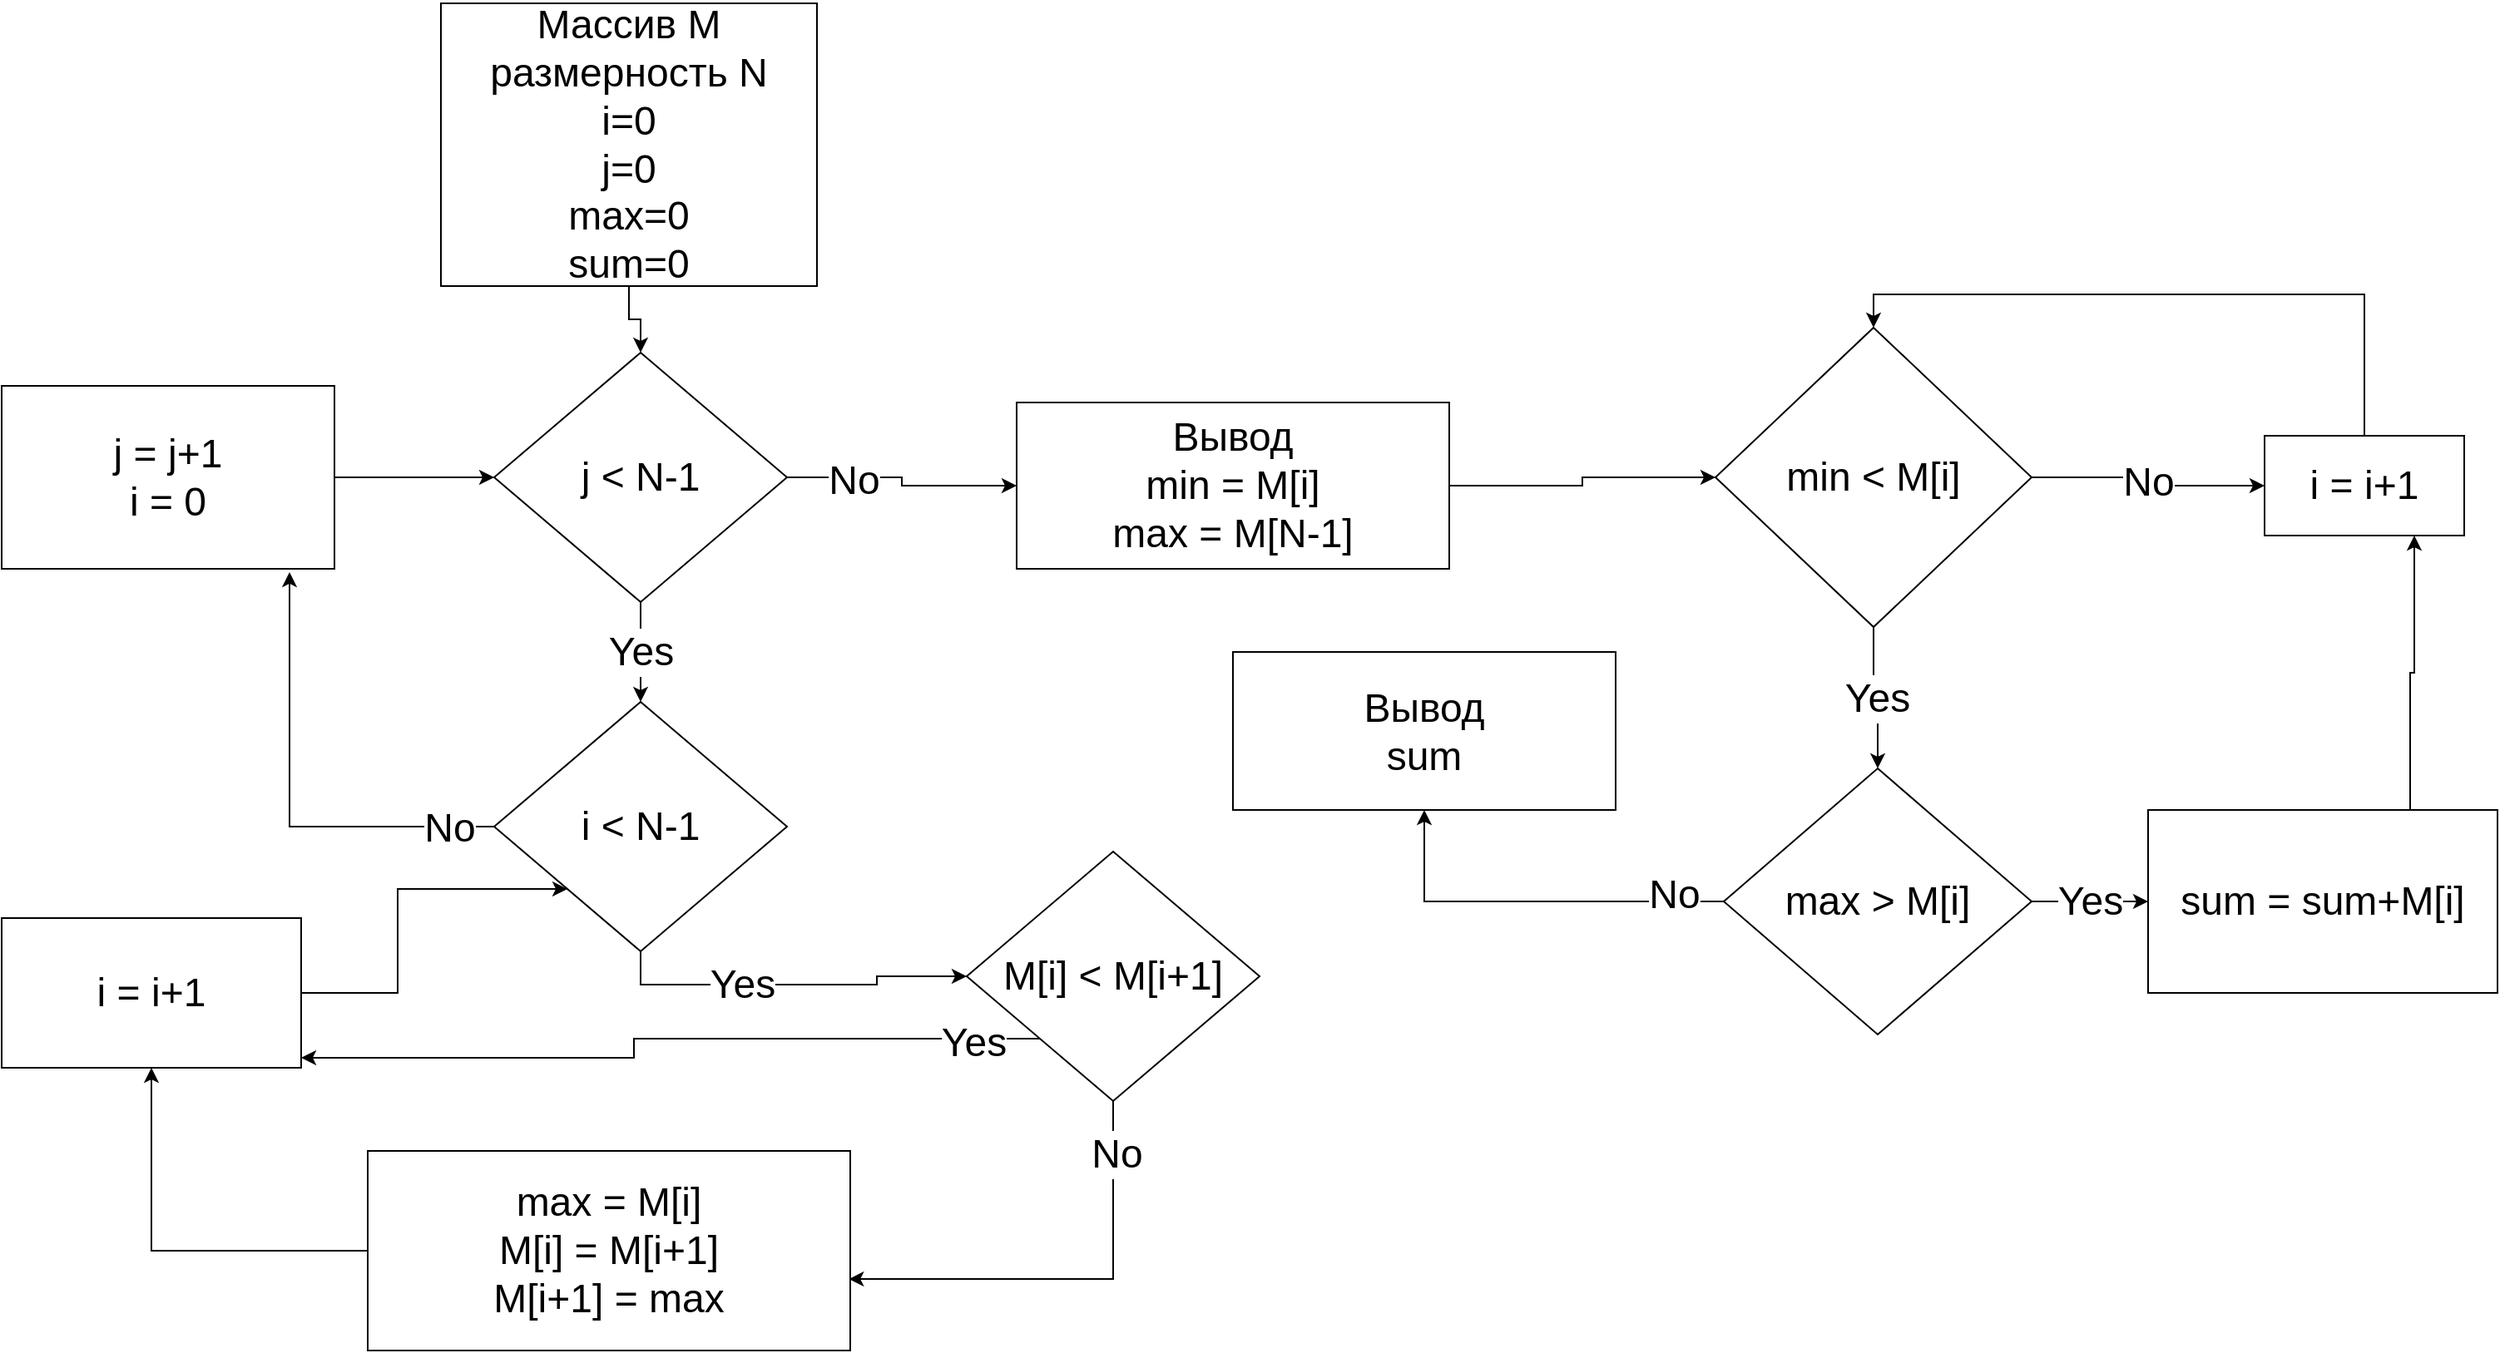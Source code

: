 <mxfile version="20.2.3" type="github">
  <diagram id="5XxlfzZEDkhZM1xjkT80" name="Страница 1">
    <mxGraphModel dx="868" dy="493" grid="1" gridSize="10" guides="1" tooltips="1" connect="1" arrows="1" fold="1" page="1" pageScale="1" pageWidth="827" pageHeight="1169" math="0" shadow="0">
      <root>
        <mxCell id="0" />
        <mxCell id="1" parent="0" />
        <mxCell id="x8kU4ACUzrW3GHUNXtIi-12" style="edgeStyle=orthogonalEdgeStyle;rounded=0;orthogonalLoop=1;jettySize=auto;html=1;exitX=0.5;exitY=1;exitDx=0;exitDy=0;entryX=0.5;entryY=0;entryDx=0;entryDy=0;fontSize=24;" parent="1" source="x8kU4ACUzrW3GHUNXtIi-1" target="x8kU4ACUzrW3GHUNXtIi-5" edge="1">
          <mxGeometry relative="1" as="geometry" />
        </mxCell>
        <mxCell id="x8kU4ACUzrW3GHUNXtIi-1" value="&lt;font style=&quot;font-size: 24px;&quot;&gt;Массив M&lt;br&gt;размерность N&lt;br&gt;i=0&lt;br&gt;j=0&lt;br&gt;max=0&lt;br&gt;sum=0&lt;br&gt;&lt;/font&gt;" style="rounded=0;whiteSpace=wrap;html=1;" parent="1" vertex="1">
          <mxGeometry x="294" y="60" width="226" height="170" as="geometry" />
        </mxCell>
        <mxCell id="x8kU4ACUzrW3GHUNXtIi-13" style="edgeStyle=orthogonalEdgeStyle;rounded=0;orthogonalLoop=1;jettySize=auto;html=1;exitX=1;exitY=0.5;exitDx=0;exitDy=0;fontSize=24;" parent="1" source="x8kU4ACUzrW3GHUNXtIi-5" target="x8kU4ACUzrW3GHUNXtIi-6" edge="1">
          <mxGeometry relative="1" as="geometry" />
        </mxCell>
        <mxCell id="x8kU4ACUzrW3GHUNXtIi-16" value="No" style="edgeLabel;html=1;align=center;verticalAlign=middle;resizable=0;points=[];fontSize=24;" parent="x8kU4ACUzrW3GHUNXtIi-13" vertex="1" connectable="0">
          <mxGeometry x="-0.443" y="-2" relative="1" as="geometry">
            <mxPoint as="offset" />
          </mxGeometry>
        </mxCell>
        <mxCell id="x8kU4ACUzrW3GHUNXtIi-14" value="Yes" style="edgeStyle=orthogonalEdgeStyle;rounded=0;orthogonalLoop=1;jettySize=auto;html=1;exitX=0.5;exitY=1;exitDx=0;exitDy=0;entryX=0.5;entryY=0;entryDx=0;entryDy=0;fontSize=24;" parent="1" source="x8kU4ACUzrW3GHUNXtIi-5" target="x8kU4ACUzrW3GHUNXtIi-7" edge="1">
          <mxGeometry relative="1" as="geometry" />
        </mxCell>
        <mxCell id="x8kU4ACUzrW3GHUNXtIi-5" value="j &amp;lt; N-1" style="rhombus;whiteSpace=wrap;html=1;fontSize=24;" parent="1" vertex="1">
          <mxGeometry x="326" y="270" width="176" height="150" as="geometry" />
        </mxCell>
        <mxCell id="WUitOtJ-QEasa9HiHYDJ-13" style="edgeStyle=orthogonalEdgeStyle;rounded=0;orthogonalLoop=1;jettySize=auto;html=1;exitX=1;exitY=0.5;exitDx=0;exitDy=0;entryX=0;entryY=0.5;entryDx=0;entryDy=0;fontSize=24;" parent="1" source="x8kU4ACUzrW3GHUNXtIi-6" target="WUitOtJ-QEasa9HiHYDJ-1" edge="1">
          <mxGeometry relative="1" as="geometry" />
        </mxCell>
        <mxCell id="x8kU4ACUzrW3GHUNXtIi-6" value="Вывод&lt;br&gt;min = M[i]&lt;br&gt;max = M[N-1]" style="rounded=0;whiteSpace=wrap;html=1;fontSize=24;" parent="1" vertex="1">
          <mxGeometry x="640" y="300" width="260" height="100" as="geometry" />
        </mxCell>
        <mxCell id="x8kU4ACUzrW3GHUNXtIi-17" style="edgeStyle=orthogonalEdgeStyle;rounded=0;orthogonalLoop=1;jettySize=auto;html=1;exitX=0.5;exitY=1;exitDx=0;exitDy=0;entryX=0;entryY=0.5;entryDx=0;entryDy=0;fontSize=24;" parent="1" source="x8kU4ACUzrW3GHUNXtIi-7" target="x8kU4ACUzrW3GHUNXtIi-8" edge="1">
          <mxGeometry relative="1" as="geometry" />
        </mxCell>
        <mxCell id="x8kU4ACUzrW3GHUNXtIi-18" value="Yes" style="edgeLabel;html=1;align=center;verticalAlign=middle;resizable=0;points=[];fontSize=24;" parent="x8kU4ACUzrW3GHUNXtIi-17" vertex="1" connectable="0">
          <mxGeometry x="-0.267" relative="1" as="geometry">
            <mxPoint as="offset" />
          </mxGeometry>
        </mxCell>
        <mxCell id="x8kU4ACUzrW3GHUNXtIi-19" style="edgeStyle=orthogonalEdgeStyle;rounded=0;orthogonalLoop=1;jettySize=auto;html=1;exitX=0;exitY=0.5;exitDx=0;exitDy=0;entryX=0.865;entryY=1.018;entryDx=0;entryDy=0;entryPerimeter=0;fontSize=24;" parent="1" source="x8kU4ACUzrW3GHUNXtIi-7" target="x8kU4ACUzrW3GHUNXtIi-11" edge="1">
          <mxGeometry relative="1" as="geometry" />
        </mxCell>
        <mxCell id="x8kU4ACUzrW3GHUNXtIi-20" value="No" style="edgeLabel;html=1;align=center;verticalAlign=middle;resizable=0;points=[];fontSize=24;" parent="x8kU4ACUzrW3GHUNXtIi-19" vertex="1" connectable="0">
          <mxGeometry x="-0.804" y="1" relative="1" as="geometry">
            <mxPoint as="offset" />
          </mxGeometry>
        </mxCell>
        <mxCell id="x8kU4ACUzrW3GHUNXtIi-7" value="i &amp;lt; N-1" style="rhombus;whiteSpace=wrap;html=1;fontSize=24;" parent="1" vertex="1">
          <mxGeometry x="326" y="480" width="176" height="150" as="geometry" />
        </mxCell>
        <mxCell id="x8kU4ACUzrW3GHUNXtIi-21" style="edgeStyle=orthogonalEdgeStyle;rounded=0;orthogonalLoop=1;jettySize=auto;html=1;exitX=0;exitY=1;exitDx=0;exitDy=0;entryX=1;entryY=0.933;entryDx=0;entryDy=0;entryPerimeter=0;fontSize=24;" parent="1" source="x8kU4ACUzrW3GHUNXtIi-8" target="x8kU4ACUzrW3GHUNXtIi-10" edge="1">
          <mxGeometry relative="1" as="geometry" />
        </mxCell>
        <mxCell id="x8kU4ACUzrW3GHUNXtIi-22" value="Yes" style="edgeLabel;html=1;align=center;verticalAlign=middle;resizable=0;points=[];fontSize=24;" parent="x8kU4ACUzrW3GHUNXtIi-21" vertex="1" connectable="0">
          <mxGeometry x="-0.824" y="2" relative="1" as="geometry">
            <mxPoint as="offset" />
          </mxGeometry>
        </mxCell>
        <mxCell id="x8kU4ACUzrW3GHUNXtIi-23" style="edgeStyle=orthogonalEdgeStyle;rounded=0;orthogonalLoop=1;jettySize=auto;html=1;exitX=0.5;exitY=1;exitDx=0;exitDy=0;entryX=0.997;entryY=0.642;entryDx=0;entryDy=0;entryPerimeter=0;fontSize=24;" parent="1" source="x8kU4ACUzrW3GHUNXtIi-8" target="x8kU4ACUzrW3GHUNXtIi-9" edge="1">
          <mxGeometry relative="1" as="geometry" />
        </mxCell>
        <mxCell id="x8kU4ACUzrW3GHUNXtIi-24" value="No" style="edgeLabel;html=1;align=center;verticalAlign=middle;resizable=0;points=[];fontSize=24;" parent="x8kU4ACUzrW3GHUNXtIi-23" vertex="1" connectable="0">
          <mxGeometry x="-0.759" y="2" relative="1" as="geometry">
            <mxPoint as="offset" />
          </mxGeometry>
        </mxCell>
        <mxCell id="x8kU4ACUzrW3GHUNXtIi-8" value="M[i] &amp;lt; M[i+1]" style="rhombus;whiteSpace=wrap;html=1;fontSize=24;" parent="1" vertex="1">
          <mxGeometry x="610" y="570" width="176" height="150" as="geometry" />
        </mxCell>
        <mxCell id="x8kU4ACUzrW3GHUNXtIi-25" style="edgeStyle=orthogonalEdgeStyle;rounded=0;orthogonalLoop=1;jettySize=auto;html=1;exitX=0;exitY=0.5;exitDx=0;exitDy=0;entryX=0.5;entryY=1;entryDx=0;entryDy=0;fontSize=24;" parent="1" source="x8kU4ACUzrW3GHUNXtIi-9" target="x8kU4ACUzrW3GHUNXtIi-10" edge="1">
          <mxGeometry relative="1" as="geometry" />
        </mxCell>
        <mxCell id="x8kU4ACUzrW3GHUNXtIi-9" value="max = M[i]&lt;br&gt;M[i] = M[i+1]&lt;br&gt;M[i+1] = max" style="rounded=0;whiteSpace=wrap;html=1;fontSize=24;" parent="1" vertex="1">
          <mxGeometry x="250" y="750" width="290" height="120" as="geometry" />
        </mxCell>
        <mxCell id="x8kU4ACUzrW3GHUNXtIi-26" style="edgeStyle=orthogonalEdgeStyle;rounded=0;orthogonalLoop=1;jettySize=auto;html=1;exitX=1;exitY=0.5;exitDx=0;exitDy=0;entryX=0;entryY=1;entryDx=0;entryDy=0;fontSize=24;" parent="1" source="x8kU4ACUzrW3GHUNXtIi-10" target="x8kU4ACUzrW3GHUNXtIi-7" edge="1">
          <mxGeometry relative="1" as="geometry" />
        </mxCell>
        <mxCell id="x8kU4ACUzrW3GHUNXtIi-10" value="i = i+1" style="rounded=0;whiteSpace=wrap;html=1;fontSize=24;" parent="1" vertex="1">
          <mxGeometry x="30" y="610" width="180" height="90" as="geometry" />
        </mxCell>
        <mxCell id="x8kU4ACUzrW3GHUNXtIi-15" style="edgeStyle=orthogonalEdgeStyle;rounded=0;orthogonalLoop=1;jettySize=auto;html=1;exitX=1;exitY=0.5;exitDx=0;exitDy=0;fontSize=24;" parent="1" source="x8kU4ACUzrW3GHUNXtIi-11" target="x8kU4ACUzrW3GHUNXtIi-5" edge="1">
          <mxGeometry relative="1" as="geometry" />
        </mxCell>
        <mxCell id="x8kU4ACUzrW3GHUNXtIi-11" value="j = j+1&lt;br&gt;i = 0" style="rounded=0;whiteSpace=wrap;html=1;fontSize=24;" parent="1" vertex="1">
          <mxGeometry x="30" y="290" width="200" height="110" as="geometry" />
        </mxCell>
        <mxCell id="WUitOtJ-QEasa9HiHYDJ-3" value="No" style="edgeStyle=orthogonalEdgeStyle;rounded=0;orthogonalLoop=1;jettySize=auto;html=1;exitX=1;exitY=0.5;exitDx=0;exitDy=0;entryX=0;entryY=0.5;entryDx=0;entryDy=0;fontSize=24;" parent="1" source="WUitOtJ-QEasa9HiHYDJ-1" target="WUitOtJ-QEasa9HiHYDJ-2" edge="1">
          <mxGeometry relative="1" as="geometry" />
        </mxCell>
        <mxCell id="WUitOtJ-QEasa9HiHYDJ-14" value="Yes" style="edgeStyle=orthogonalEdgeStyle;rounded=0;orthogonalLoop=1;jettySize=auto;html=1;exitX=0.5;exitY=1;exitDx=0;exitDy=0;entryX=0.5;entryY=0;entryDx=0;entryDy=0;fontSize=24;" parent="1" source="WUitOtJ-QEasa9HiHYDJ-1" target="WUitOtJ-QEasa9HiHYDJ-6" edge="1">
          <mxGeometry relative="1" as="geometry" />
        </mxCell>
        <mxCell id="WUitOtJ-QEasa9HiHYDJ-1" value="min &amp;lt; M[i]" style="rhombus;whiteSpace=wrap;html=1;fontSize=24;" parent="1" vertex="1">
          <mxGeometry x="1060" y="255" width="190" height="180" as="geometry" />
        </mxCell>
        <mxCell id="WUitOtJ-QEasa9HiHYDJ-4" style="edgeStyle=orthogonalEdgeStyle;rounded=0;orthogonalLoop=1;jettySize=auto;html=1;exitX=0.5;exitY=0;exitDx=0;exitDy=0;entryX=0.5;entryY=0;entryDx=0;entryDy=0;fontSize=24;" parent="1" source="WUitOtJ-QEasa9HiHYDJ-2" target="WUitOtJ-QEasa9HiHYDJ-1" edge="1">
          <mxGeometry relative="1" as="geometry" />
        </mxCell>
        <mxCell id="WUitOtJ-QEasa9HiHYDJ-2" value="i = i+1" style="rounded=0;whiteSpace=wrap;html=1;fontSize=24;" parent="1" vertex="1">
          <mxGeometry x="1390" y="320" width="120" height="60" as="geometry" />
        </mxCell>
        <mxCell id="WUitOtJ-QEasa9HiHYDJ-11" style="edgeStyle=orthogonalEdgeStyle;rounded=0;orthogonalLoop=1;jettySize=auto;html=1;exitX=0;exitY=0.5;exitDx=0;exitDy=0;entryX=0.5;entryY=1;entryDx=0;entryDy=0;fontSize=24;" parent="1" source="WUitOtJ-QEasa9HiHYDJ-6" target="WUitOtJ-QEasa9HiHYDJ-7" edge="1">
          <mxGeometry relative="1" as="geometry" />
        </mxCell>
        <mxCell id="WUitOtJ-QEasa9HiHYDJ-12" value="No" style="edgeLabel;html=1;align=center;verticalAlign=middle;resizable=0;points=[];fontSize=24;" parent="WUitOtJ-QEasa9HiHYDJ-11" vertex="1" connectable="0">
          <mxGeometry x="-0.746" y="-4" relative="1" as="geometry">
            <mxPoint as="offset" />
          </mxGeometry>
        </mxCell>
        <mxCell id="WUitOtJ-QEasa9HiHYDJ-15" value="Yes" style="edgeStyle=orthogonalEdgeStyle;rounded=0;orthogonalLoop=1;jettySize=auto;html=1;exitX=1;exitY=0.5;exitDx=0;exitDy=0;entryX=0;entryY=0.5;entryDx=0;entryDy=0;fontSize=24;" parent="1" source="WUitOtJ-QEasa9HiHYDJ-6" target="WUitOtJ-QEasa9HiHYDJ-9" edge="1">
          <mxGeometry relative="1" as="geometry" />
        </mxCell>
        <mxCell id="WUitOtJ-QEasa9HiHYDJ-6" value="max &amp;gt; M[i]" style="rhombus;whiteSpace=wrap;html=1;fontSize=24;" parent="1" vertex="1">
          <mxGeometry x="1065" y="520" width="185" height="160" as="geometry" />
        </mxCell>
        <mxCell id="WUitOtJ-QEasa9HiHYDJ-7" value="Вывод&lt;br&gt;sum" style="rounded=0;whiteSpace=wrap;html=1;fontSize=24;" parent="1" vertex="1">
          <mxGeometry x="770" y="450" width="230" height="95" as="geometry" />
        </mxCell>
        <mxCell id="WUitOtJ-QEasa9HiHYDJ-16" style="edgeStyle=orthogonalEdgeStyle;rounded=0;orthogonalLoop=1;jettySize=auto;html=1;exitX=0.75;exitY=0;exitDx=0;exitDy=0;entryX=0.75;entryY=1;entryDx=0;entryDy=0;fontSize=24;" parent="1" source="WUitOtJ-QEasa9HiHYDJ-9" target="WUitOtJ-QEasa9HiHYDJ-2" edge="1">
          <mxGeometry relative="1" as="geometry" />
        </mxCell>
        <mxCell id="WUitOtJ-QEasa9HiHYDJ-9" value="sum = sum+M[i]" style="rounded=0;whiteSpace=wrap;html=1;fontSize=24;" parent="1" vertex="1">
          <mxGeometry x="1320" y="545" width="210" height="110" as="geometry" />
        </mxCell>
      </root>
    </mxGraphModel>
  </diagram>
</mxfile>
